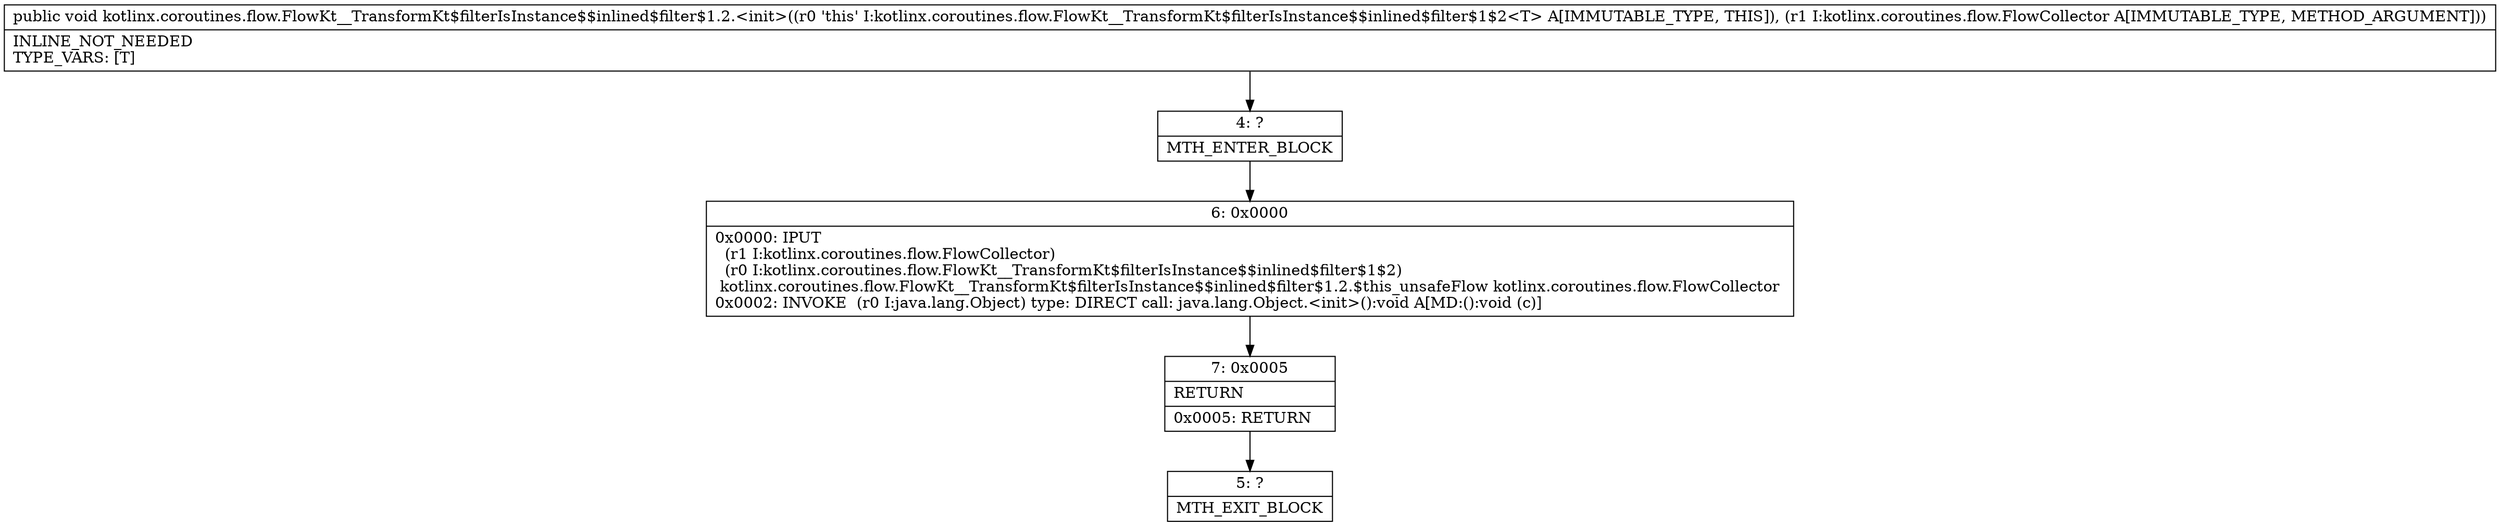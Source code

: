 digraph "CFG forkotlinx.coroutines.flow.FlowKt__TransformKt$filterIsInstance$$inlined$filter$1.2.\<init\>(Lkotlinx\/coroutines\/flow\/FlowCollector;)V" {
Node_4 [shape=record,label="{4\:\ ?|MTH_ENTER_BLOCK\l}"];
Node_6 [shape=record,label="{6\:\ 0x0000|0x0000: IPUT  \l  (r1 I:kotlinx.coroutines.flow.FlowCollector)\l  (r0 I:kotlinx.coroutines.flow.FlowKt__TransformKt$filterIsInstance$$inlined$filter$1$2)\l kotlinx.coroutines.flow.FlowKt__TransformKt$filterIsInstance$$inlined$filter$1.2.$this_unsafeFlow kotlinx.coroutines.flow.FlowCollector \l0x0002: INVOKE  (r0 I:java.lang.Object) type: DIRECT call: java.lang.Object.\<init\>():void A[MD:():void (c)]\l}"];
Node_7 [shape=record,label="{7\:\ 0x0005|RETURN\l|0x0005: RETURN   \l}"];
Node_5 [shape=record,label="{5\:\ ?|MTH_EXIT_BLOCK\l}"];
MethodNode[shape=record,label="{public void kotlinx.coroutines.flow.FlowKt__TransformKt$filterIsInstance$$inlined$filter$1.2.\<init\>((r0 'this' I:kotlinx.coroutines.flow.FlowKt__TransformKt$filterIsInstance$$inlined$filter$1$2\<T\> A[IMMUTABLE_TYPE, THIS]), (r1 I:kotlinx.coroutines.flow.FlowCollector A[IMMUTABLE_TYPE, METHOD_ARGUMENT]))  | INLINE_NOT_NEEDED\lTYPE_VARS: [T]\l}"];
MethodNode -> Node_4;Node_4 -> Node_6;
Node_6 -> Node_7;
Node_7 -> Node_5;
}

